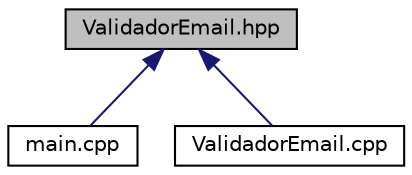 digraph "ValidadorEmail.hpp"
{
 // LATEX_PDF_SIZE
  edge [fontname="Helvetica",fontsize="10",labelfontname="Helvetica",labelfontsize="10"];
  node [fontname="Helvetica",fontsize="10",shape=record];
  Node1 [label="ValidadorEmail.hpp",height=0.2,width=0.4,color="black", fillcolor="grey75", style="filled", fontcolor="black",tooltip="Archivo de cabecera de la clase ValidadorEmail. Posee la clase ValidadorEmail."];
  Node1 -> Node2 [dir="back",color="midnightblue",fontsize="10",style="solid",fontname="Helvetica"];
  Node2 [label="main.cpp",height=0.2,width=0.4,color="black", fillcolor="white", style="filled",URL="$main_8cpp.html",tooltip="Archivo principal del programa Validador de correos electrónicos."];
  Node1 -> Node3 [dir="back",color="midnightblue",fontsize="10",style="solid",fontname="Helvetica"];
  Node3 [label="ValidadorEmail.cpp",height=0.2,width=0.4,color="black", fillcolor="white", style="filled",URL="$_validador_email_8cpp.html",tooltip="Implementación de la clase ValidadorEmail."];
}
